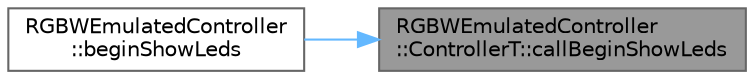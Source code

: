 digraph "RGBWEmulatedController::ControllerT::callBeginShowLeds"
{
 // LATEX_PDF_SIZE
  bgcolor="transparent";
  edge [fontname=Helvetica,fontsize=10,labelfontname=Helvetica,labelfontsize=10];
  node [fontname=Helvetica,fontsize=10,shape=box,height=0.2,width=0.4];
  rankdir="RL";
  Node1 [id="Node000001",label="RGBWEmulatedController\l::ControllerT::callBeginShowLeds",height=0.2,width=0.4,color="gray40", fillcolor="grey60", style="filled", fontcolor="black",tooltip=" "];
  Node1 -> Node2 [id="edge1_Node000001_Node000002",dir="back",color="steelblue1",style="solid",tooltip=" "];
  Node2 [id="Node000002",label="RGBWEmulatedController\l::beginShowLeds",height=0.2,width=0.4,color="grey40", fillcolor="white", style="filled",URL="$d4/d28/group___chipsets.html#a460b948159965c26b3d6eabb58311c36",tooltip=" "];
}
